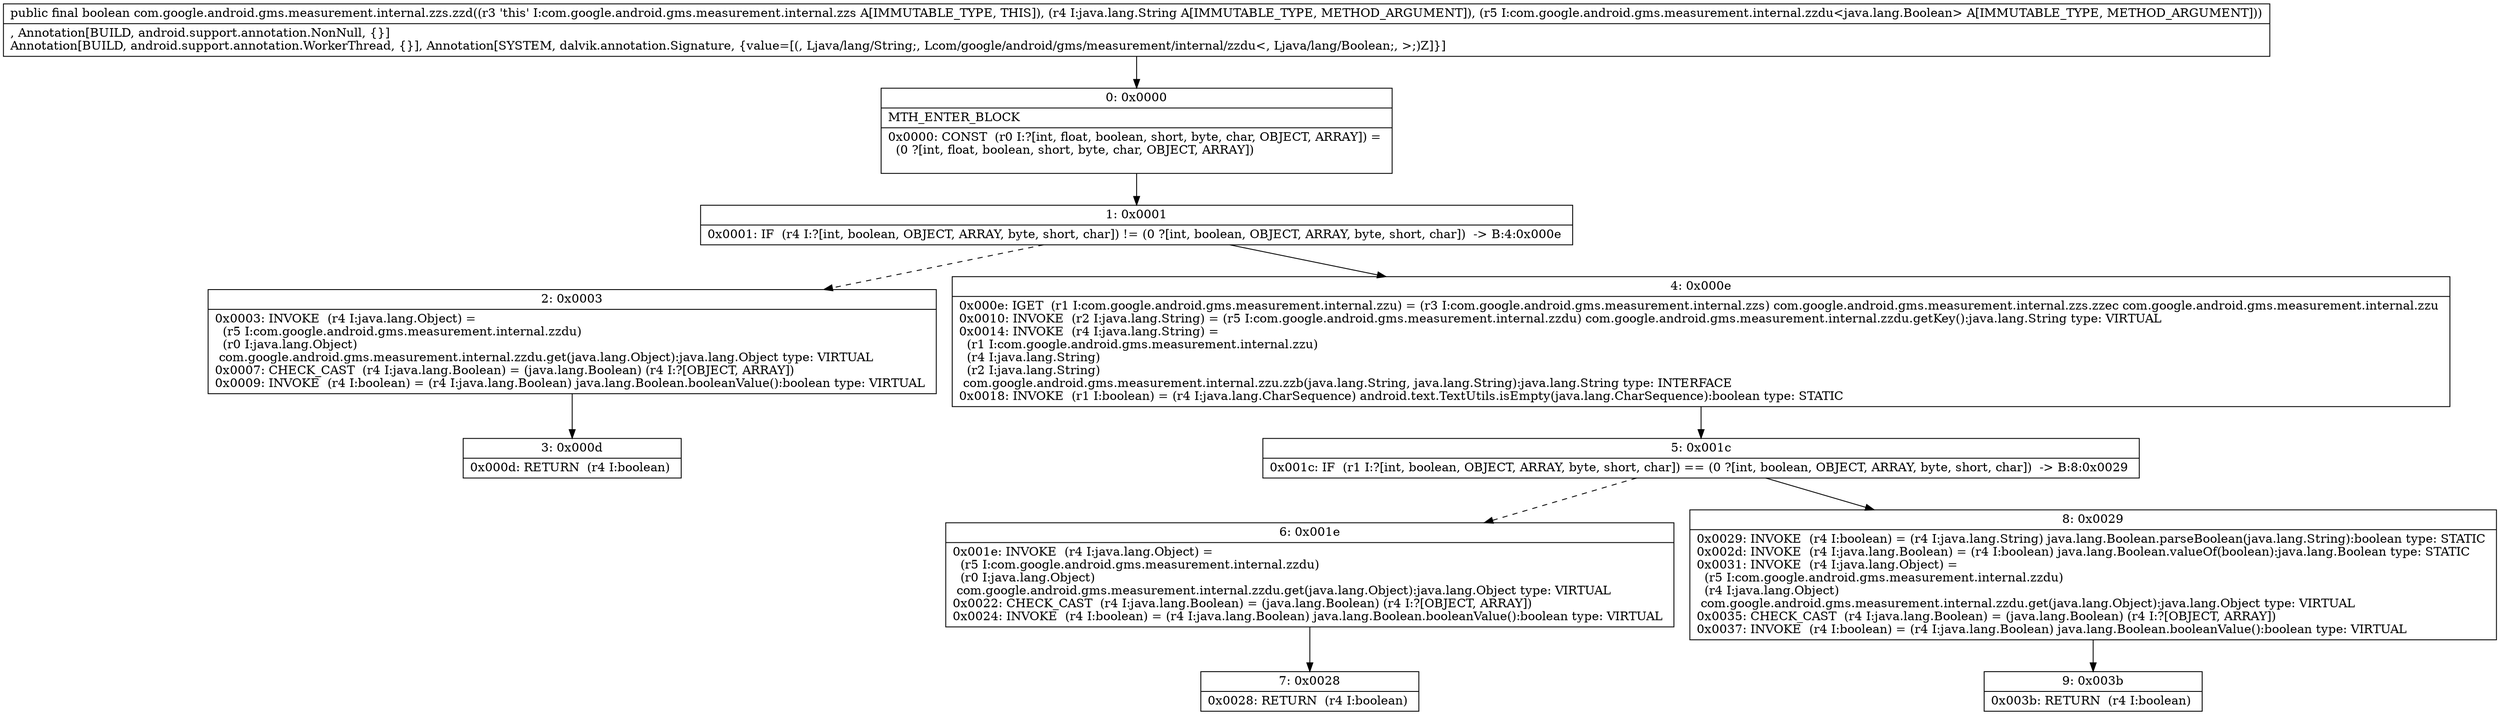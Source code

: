 digraph "CFG forcom.google.android.gms.measurement.internal.zzs.zzd(Ljava\/lang\/String;Lcom\/google\/android\/gms\/measurement\/internal\/zzdu;)Z" {
Node_0 [shape=record,label="{0\:\ 0x0000|MTH_ENTER_BLOCK\l|0x0000: CONST  (r0 I:?[int, float, boolean, short, byte, char, OBJECT, ARRAY]) = \l  (0 ?[int, float, boolean, short, byte, char, OBJECT, ARRAY])\l \l}"];
Node_1 [shape=record,label="{1\:\ 0x0001|0x0001: IF  (r4 I:?[int, boolean, OBJECT, ARRAY, byte, short, char]) != (0 ?[int, boolean, OBJECT, ARRAY, byte, short, char])  \-\> B:4:0x000e \l}"];
Node_2 [shape=record,label="{2\:\ 0x0003|0x0003: INVOKE  (r4 I:java.lang.Object) = \l  (r5 I:com.google.android.gms.measurement.internal.zzdu)\l  (r0 I:java.lang.Object)\l com.google.android.gms.measurement.internal.zzdu.get(java.lang.Object):java.lang.Object type: VIRTUAL \l0x0007: CHECK_CAST  (r4 I:java.lang.Boolean) = (java.lang.Boolean) (r4 I:?[OBJECT, ARRAY]) \l0x0009: INVOKE  (r4 I:boolean) = (r4 I:java.lang.Boolean) java.lang.Boolean.booleanValue():boolean type: VIRTUAL \l}"];
Node_3 [shape=record,label="{3\:\ 0x000d|0x000d: RETURN  (r4 I:boolean) \l}"];
Node_4 [shape=record,label="{4\:\ 0x000e|0x000e: IGET  (r1 I:com.google.android.gms.measurement.internal.zzu) = (r3 I:com.google.android.gms.measurement.internal.zzs) com.google.android.gms.measurement.internal.zzs.zzec com.google.android.gms.measurement.internal.zzu \l0x0010: INVOKE  (r2 I:java.lang.String) = (r5 I:com.google.android.gms.measurement.internal.zzdu) com.google.android.gms.measurement.internal.zzdu.getKey():java.lang.String type: VIRTUAL \l0x0014: INVOKE  (r4 I:java.lang.String) = \l  (r1 I:com.google.android.gms.measurement.internal.zzu)\l  (r4 I:java.lang.String)\l  (r2 I:java.lang.String)\l com.google.android.gms.measurement.internal.zzu.zzb(java.lang.String, java.lang.String):java.lang.String type: INTERFACE \l0x0018: INVOKE  (r1 I:boolean) = (r4 I:java.lang.CharSequence) android.text.TextUtils.isEmpty(java.lang.CharSequence):boolean type: STATIC \l}"];
Node_5 [shape=record,label="{5\:\ 0x001c|0x001c: IF  (r1 I:?[int, boolean, OBJECT, ARRAY, byte, short, char]) == (0 ?[int, boolean, OBJECT, ARRAY, byte, short, char])  \-\> B:8:0x0029 \l}"];
Node_6 [shape=record,label="{6\:\ 0x001e|0x001e: INVOKE  (r4 I:java.lang.Object) = \l  (r5 I:com.google.android.gms.measurement.internal.zzdu)\l  (r0 I:java.lang.Object)\l com.google.android.gms.measurement.internal.zzdu.get(java.lang.Object):java.lang.Object type: VIRTUAL \l0x0022: CHECK_CAST  (r4 I:java.lang.Boolean) = (java.lang.Boolean) (r4 I:?[OBJECT, ARRAY]) \l0x0024: INVOKE  (r4 I:boolean) = (r4 I:java.lang.Boolean) java.lang.Boolean.booleanValue():boolean type: VIRTUAL \l}"];
Node_7 [shape=record,label="{7\:\ 0x0028|0x0028: RETURN  (r4 I:boolean) \l}"];
Node_8 [shape=record,label="{8\:\ 0x0029|0x0029: INVOKE  (r4 I:boolean) = (r4 I:java.lang.String) java.lang.Boolean.parseBoolean(java.lang.String):boolean type: STATIC \l0x002d: INVOKE  (r4 I:java.lang.Boolean) = (r4 I:boolean) java.lang.Boolean.valueOf(boolean):java.lang.Boolean type: STATIC \l0x0031: INVOKE  (r4 I:java.lang.Object) = \l  (r5 I:com.google.android.gms.measurement.internal.zzdu)\l  (r4 I:java.lang.Object)\l com.google.android.gms.measurement.internal.zzdu.get(java.lang.Object):java.lang.Object type: VIRTUAL \l0x0035: CHECK_CAST  (r4 I:java.lang.Boolean) = (java.lang.Boolean) (r4 I:?[OBJECT, ARRAY]) \l0x0037: INVOKE  (r4 I:boolean) = (r4 I:java.lang.Boolean) java.lang.Boolean.booleanValue():boolean type: VIRTUAL \l}"];
Node_9 [shape=record,label="{9\:\ 0x003b|0x003b: RETURN  (r4 I:boolean) \l}"];
MethodNode[shape=record,label="{public final boolean com.google.android.gms.measurement.internal.zzs.zzd((r3 'this' I:com.google.android.gms.measurement.internal.zzs A[IMMUTABLE_TYPE, THIS]), (r4 I:java.lang.String A[IMMUTABLE_TYPE, METHOD_ARGUMENT]), (r5 I:com.google.android.gms.measurement.internal.zzdu\<java.lang.Boolean\> A[IMMUTABLE_TYPE, METHOD_ARGUMENT]))  | , Annotation[BUILD, android.support.annotation.NonNull, \{\}]\lAnnotation[BUILD, android.support.annotation.WorkerThread, \{\}], Annotation[SYSTEM, dalvik.annotation.Signature, \{value=[(, Ljava\/lang\/String;, Lcom\/google\/android\/gms\/measurement\/internal\/zzdu\<, Ljava\/lang\/Boolean;, \>;)Z]\}]\l}"];
MethodNode -> Node_0;
Node_0 -> Node_1;
Node_1 -> Node_2[style=dashed];
Node_1 -> Node_4;
Node_2 -> Node_3;
Node_4 -> Node_5;
Node_5 -> Node_6[style=dashed];
Node_5 -> Node_8;
Node_6 -> Node_7;
Node_8 -> Node_9;
}

